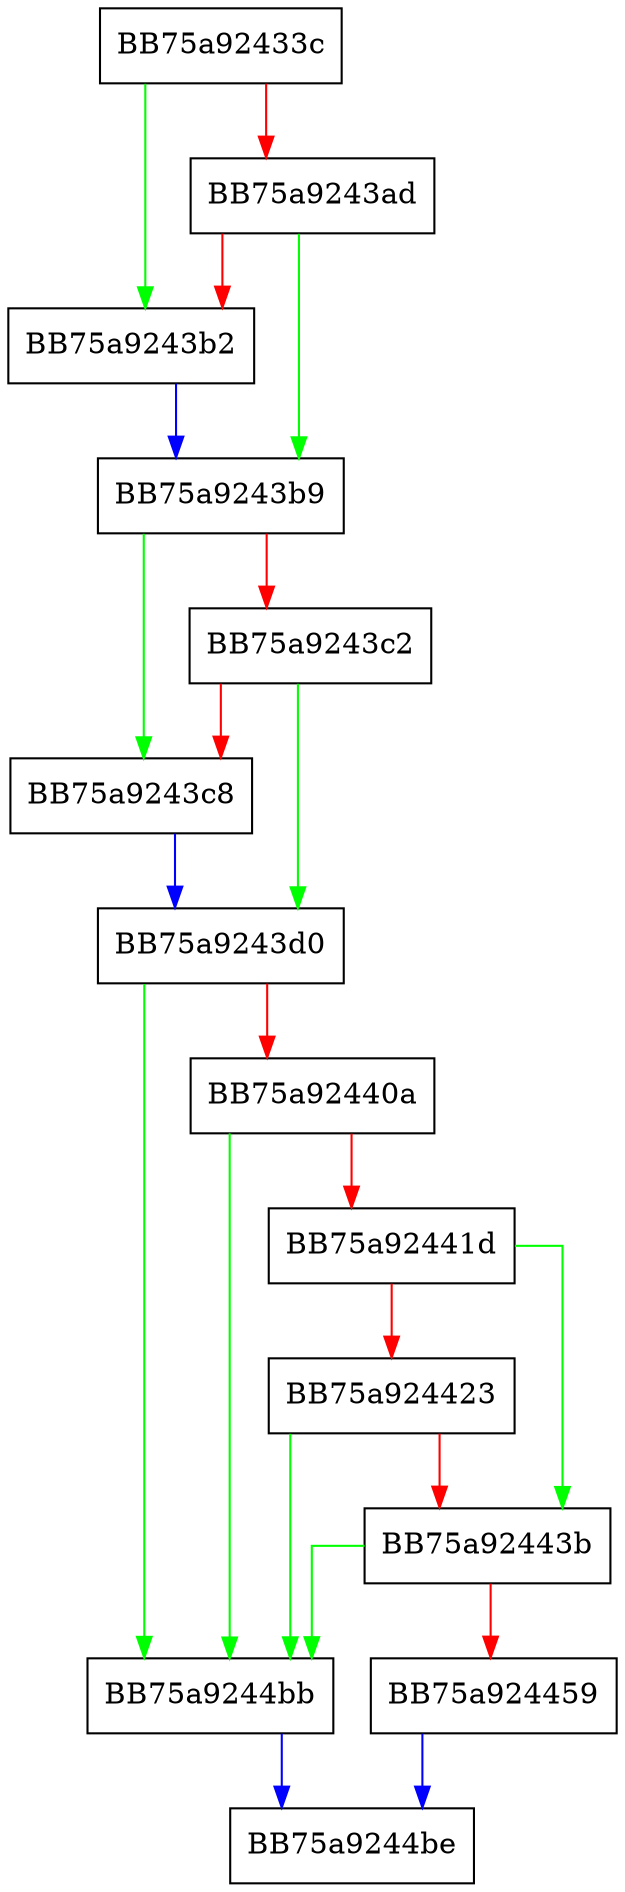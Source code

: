 digraph process {
  node [shape="box"];
  graph [splines=ortho];
  BB75a92433c -> BB75a9243b2 [color="green"];
  BB75a92433c -> BB75a9243ad [color="red"];
  BB75a9243ad -> BB75a9243b9 [color="green"];
  BB75a9243ad -> BB75a9243b2 [color="red"];
  BB75a9243b2 -> BB75a9243b9 [color="blue"];
  BB75a9243b9 -> BB75a9243c8 [color="green"];
  BB75a9243b9 -> BB75a9243c2 [color="red"];
  BB75a9243c2 -> BB75a9243d0 [color="green"];
  BB75a9243c2 -> BB75a9243c8 [color="red"];
  BB75a9243c8 -> BB75a9243d0 [color="blue"];
  BB75a9243d0 -> BB75a9244bb [color="green"];
  BB75a9243d0 -> BB75a92440a [color="red"];
  BB75a92440a -> BB75a9244bb [color="green"];
  BB75a92440a -> BB75a92441d [color="red"];
  BB75a92441d -> BB75a92443b [color="green"];
  BB75a92441d -> BB75a924423 [color="red"];
  BB75a924423 -> BB75a9244bb [color="green"];
  BB75a924423 -> BB75a92443b [color="red"];
  BB75a92443b -> BB75a9244bb [color="green"];
  BB75a92443b -> BB75a924459 [color="red"];
  BB75a924459 -> BB75a9244be [color="blue"];
  BB75a9244bb -> BB75a9244be [color="blue"];
}